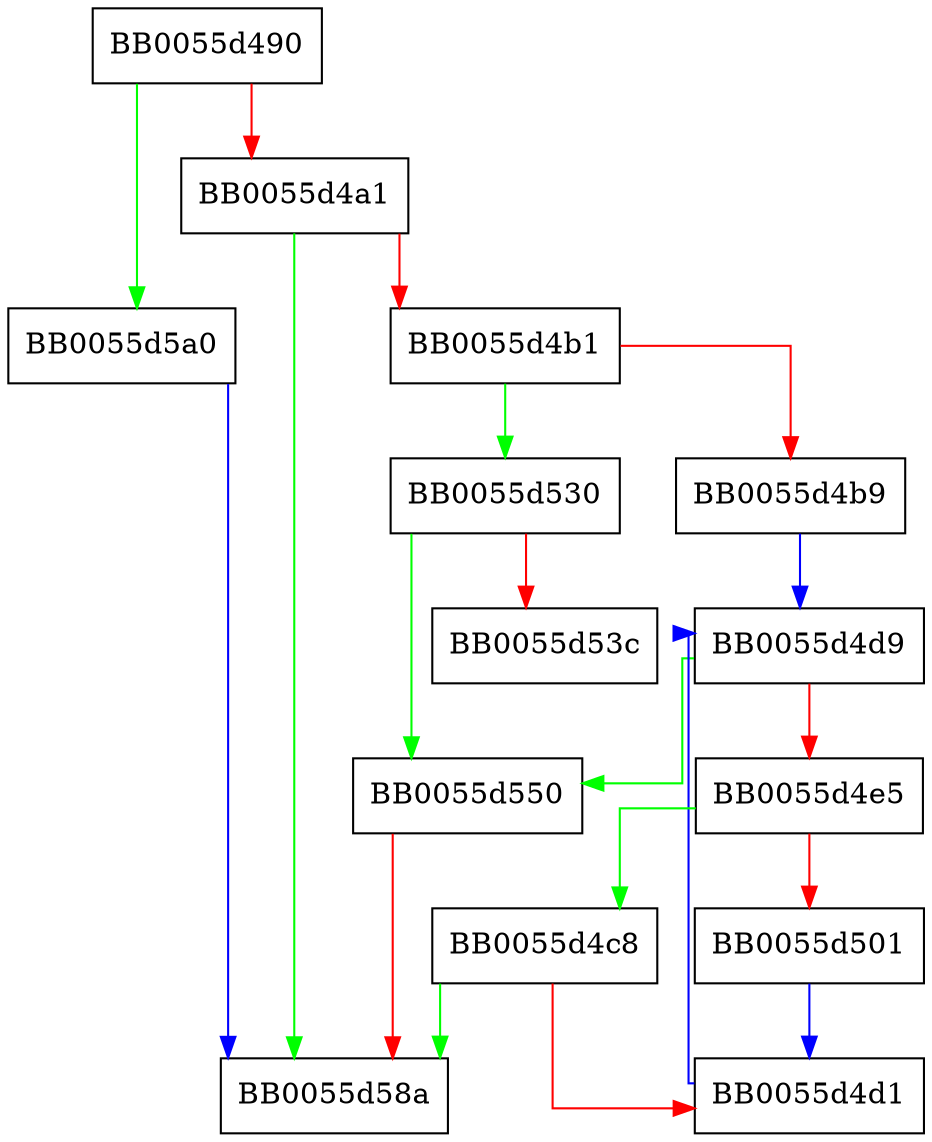 digraph ossl_cmp_certrepmessage_get0_certresponse {
  node [shape="box"];
  graph [splines=ortho];
  BB0055d490 -> BB0055d5a0 [color="green"];
  BB0055d490 -> BB0055d4a1 [color="red"];
  BB0055d4a1 -> BB0055d58a [color="green"];
  BB0055d4a1 -> BB0055d4b1 [color="red"];
  BB0055d4b1 -> BB0055d530 [color="green"];
  BB0055d4b1 -> BB0055d4b9 [color="red"];
  BB0055d4b9 -> BB0055d4d9 [color="blue"];
  BB0055d4c8 -> BB0055d58a [color="green"];
  BB0055d4c8 -> BB0055d4d1 [color="red"];
  BB0055d4d1 -> BB0055d4d9 [color="blue"];
  BB0055d4d9 -> BB0055d550 [color="green"];
  BB0055d4d9 -> BB0055d4e5 [color="red"];
  BB0055d4e5 -> BB0055d4c8 [color="green"];
  BB0055d4e5 -> BB0055d501 [color="red"];
  BB0055d501 -> BB0055d4d1 [color="blue"];
  BB0055d530 -> BB0055d550 [color="green"];
  BB0055d530 -> BB0055d53c [color="red"];
  BB0055d550 -> BB0055d58a [color="red"];
  BB0055d5a0 -> BB0055d58a [color="blue"];
}